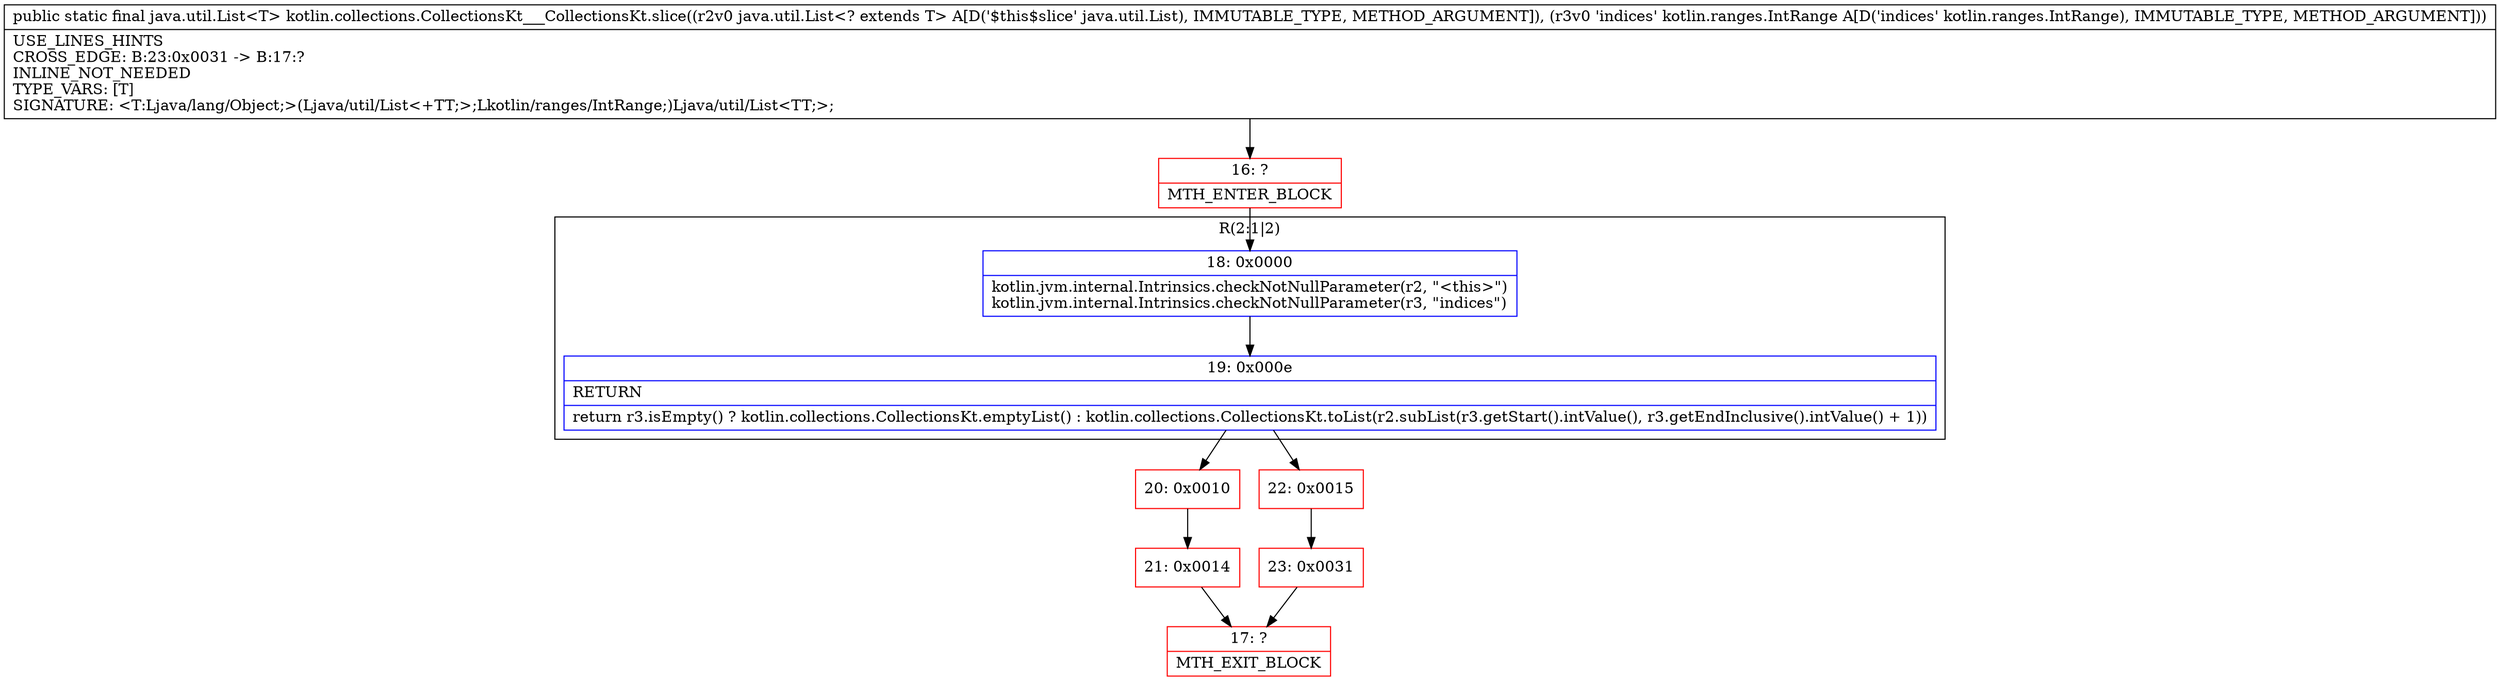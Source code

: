 digraph "CFG forkotlin.collections.CollectionsKt___CollectionsKt.slice(Ljava\/util\/List;Lkotlin\/ranges\/IntRange;)Ljava\/util\/List;" {
subgraph cluster_Region_149574821 {
label = "R(2:1|2)";
node [shape=record,color=blue];
Node_18 [shape=record,label="{18\:\ 0x0000|kotlin.jvm.internal.Intrinsics.checkNotNullParameter(r2, \"\<this\>\")\lkotlin.jvm.internal.Intrinsics.checkNotNullParameter(r3, \"indices\")\l}"];
Node_19 [shape=record,label="{19\:\ 0x000e|RETURN\l|return r3.isEmpty() ? kotlin.collections.CollectionsKt.emptyList() : kotlin.collections.CollectionsKt.toList(r2.subList(r3.getStart().intValue(), r3.getEndInclusive().intValue() + 1))\l}"];
}
Node_16 [shape=record,color=red,label="{16\:\ ?|MTH_ENTER_BLOCK\l}"];
Node_20 [shape=record,color=red,label="{20\:\ 0x0010}"];
Node_21 [shape=record,color=red,label="{21\:\ 0x0014}"];
Node_17 [shape=record,color=red,label="{17\:\ ?|MTH_EXIT_BLOCK\l}"];
Node_22 [shape=record,color=red,label="{22\:\ 0x0015}"];
Node_23 [shape=record,color=red,label="{23\:\ 0x0031}"];
MethodNode[shape=record,label="{public static final java.util.List\<T\> kotlin.collections.CollectionsKt___CollectionsKt.slice((r2v0 java.util.List\<? extends T\> A[D('$this$slice' java.util.List), IMMUTABLE_TYPE, METHOD_ARGUMENT]), (r3v0 'indices' kotlin.ranges.IntRange A[D('indices' kotlin.ranges.IntRange), IMMUTABLE_TYPE, METHOD_ARGUMENT]))  | USE_LINES_HINTS\lCROSS_EDGE: B:23:0x0031 \-\> B:17:?\lINLINE_NOT_NEEDED\lTYPE_VARS: [T]\lSIGNATURE: \<T:Ljava\/lang\/Object;\>(Ljava\/util\/List\<+TT;\>;Lkotlin\/ranges\/IntRange;)Ljava\/util\/List\<TT;\>;\l}"];
MethodNode -> Node_16;Node_18 -> Node_19;
Node_19 -> Node_20;
Node_19 -> Node_22;
Node_16 -> Node_18;
Node_20 -> Node_21;
Node_21 -> Node_17;
Node_22 -> Node_23;
Node_23 -> Node_17;
}

